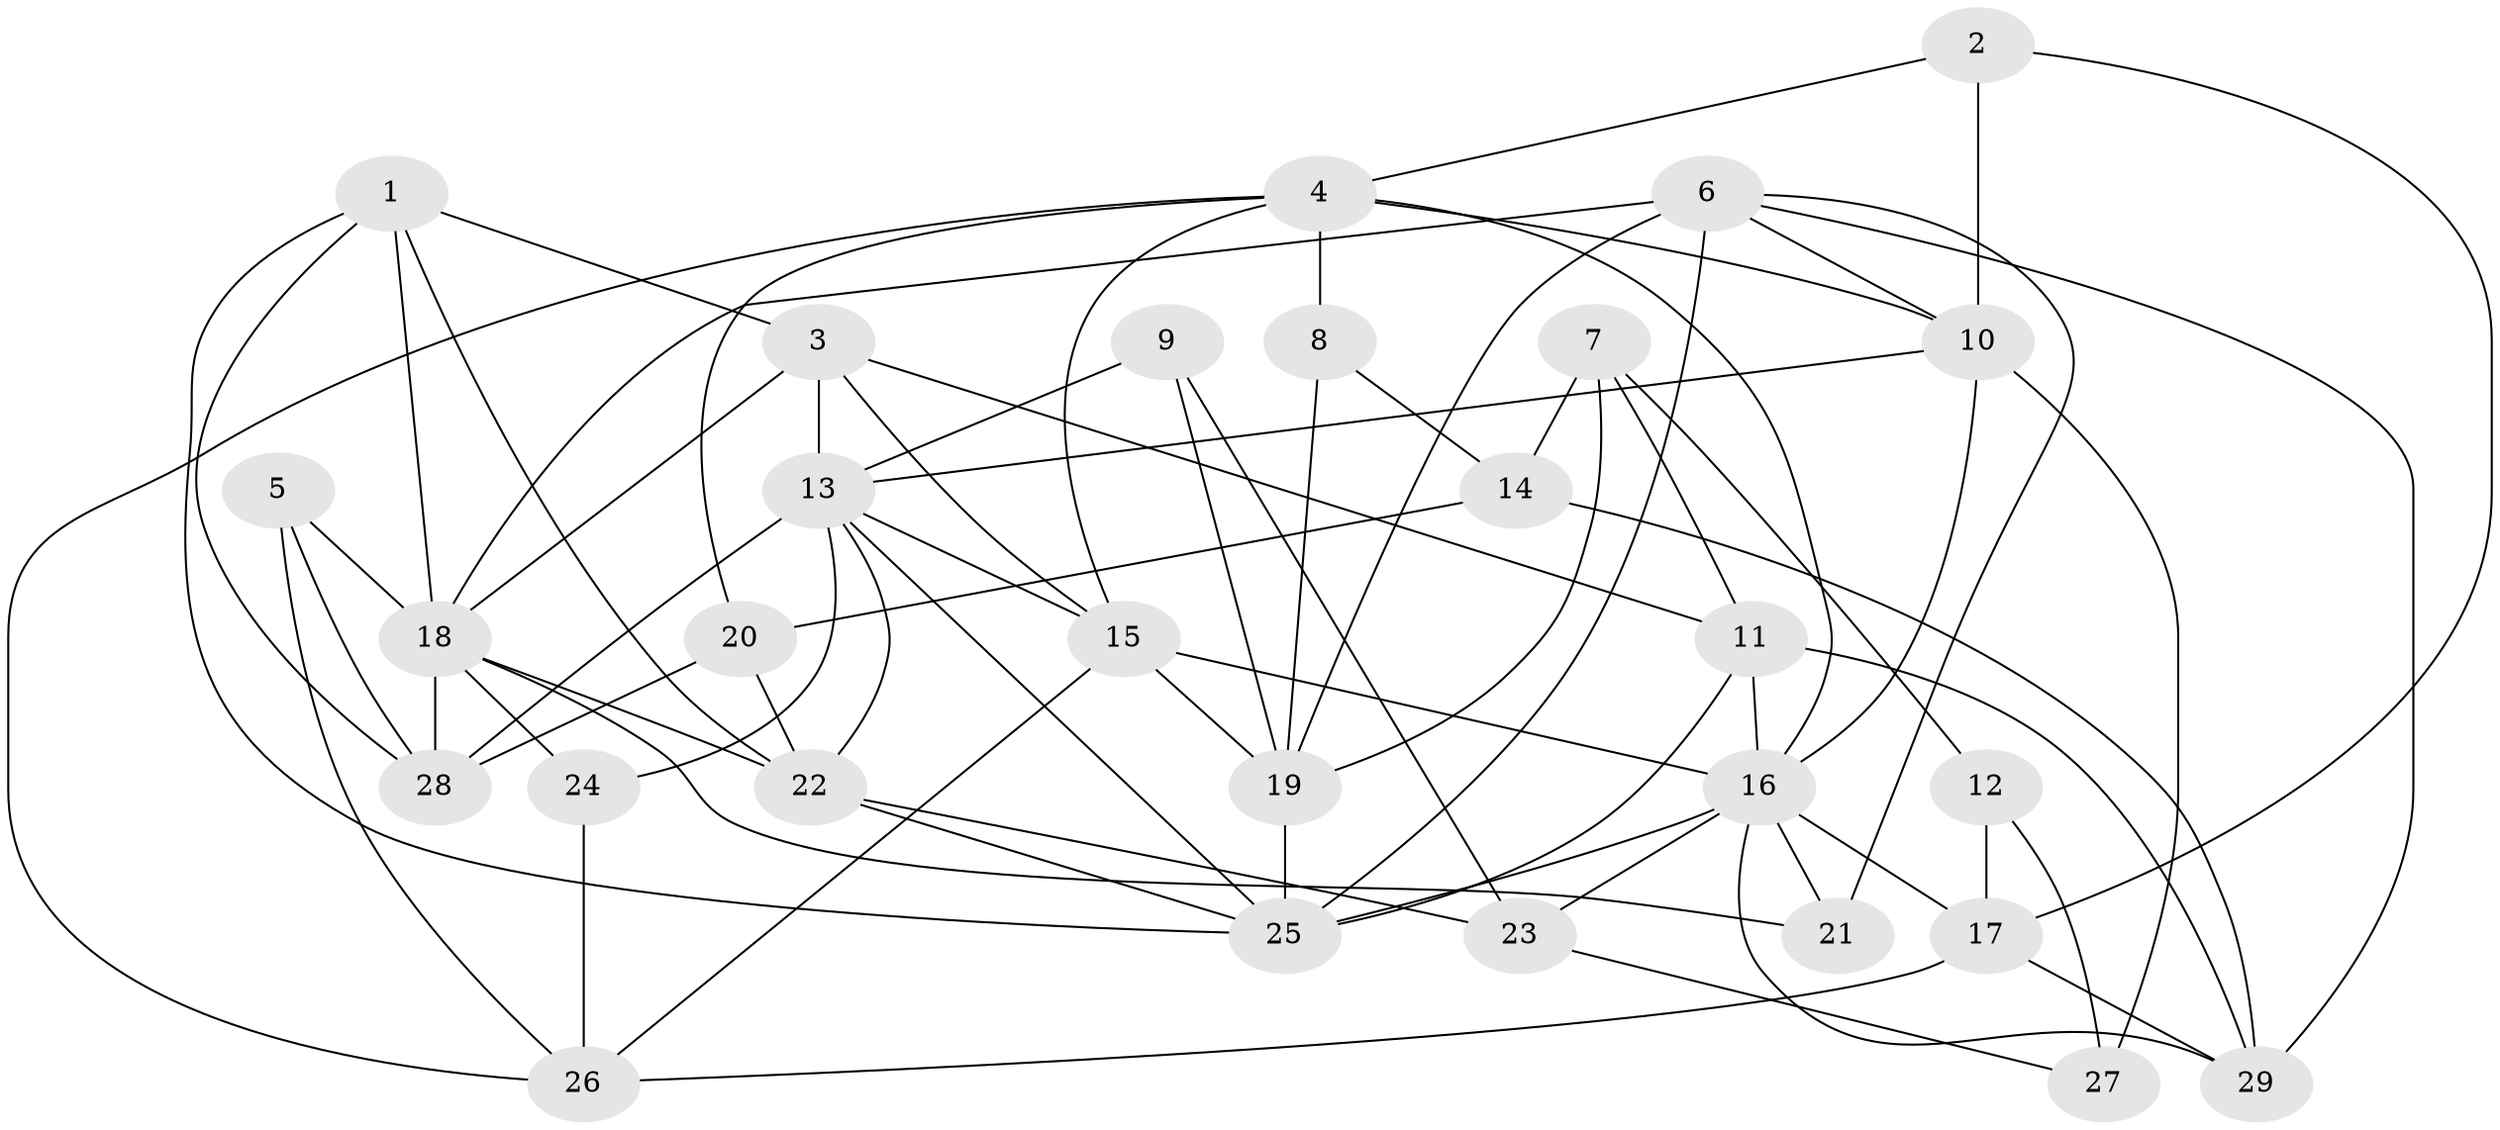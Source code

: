 // original degree distribution, {3: 0.3148148148148148, 6: 0.07407407407407407, 5: 0.2222222222222222, 4: 0.2222222222222222, 2: 0.1111111111111111, 7: 0.05555555555555555}
// Generated by graph-tools (version 1.1) at 2025/02/03/09/25 03:02:01]
// undirected, 29 vertices, 72 edges
graph export_dot {
graph [start="1"]
  node [color=gray90,style=filled];
  1;
  2;
  3;
  4;
  5;
  6;
  7;
  8;
  9;
  10;
  11;
  12;
  13;
  14;
  15;
  16;
  17;
  18;
  19;
  20;
  21;
  22;
  23;
  24;
  25;
  26;
  27;
  28;
  29;
  1 -- 3 [weight=1.0];
  1 -- 18 [weight=1.0];
  1 -- 22 [weight=1.0];
  1 -- 25 [weight=1.0];
  1 -- 28 [weight=1.0];
  2 -- 4 [weight=1.0];
  2 -- 10 [weight=1.0];
  2 -- 17 [weight=1.0];
  3 -- 11 [weight=1.0];
  3 -- 13 [weight=1.0];
  3 -- 15 [weight=1.0];
  3 -- 18 [weight=1.0];
  4 -- 8 [weight=1.0];
  4 -- 10 [weight=1.0];
  4 -- 15 [weight=1.0];
  4 -- 16 [weight=1.0];
  4 -- 20 [weight=1.0];
  4 -- 26 [weight=1.0];
  5 -- 18 [weight=1.0];
  5 -- 26 [weight=1.0];
  5 -- 28 [weight=2.0];
  6 -- 10 [weight=1.0];
  6 -- 18 [weight=2.0];
  6 -- 19 [weight=1.0];
  6 -- 21 [weight=1.0];
  6 -- 25 [weight=1.0];
  6 -- 29 [weight=1.0];
  7 -- 11 [weight=1.0];
  7 -- 12 [weight=1.0];
  7 -- 14 [weight=1.0];
  7 -- 19 [weight=1.0];
  8 -- 14 [weight=1.0];
  8 -- 19 [weight=2.0];
  9 -- 13 [weight=1.0];
  9 -- 19 [weight=1.0];
  9 -- 23 [weight=1.0];
  10 -- 13 [weight=1.0];
  10 -- 16 [weight=1.0];
  10 -- 27 [weight=2.0];
  11 -- 16 [weight=1.0];
  11 -- 25 [weight=1.0];
  11 -- 29 [weight=1.0];
  12 -- 17 [weight=1.0];
  12 -- 27 [weight=1.0];
  13 -- 15 [weight=1.0];
  13 -- 22 [weight=1.0];
  13 -- 24 [weight=1.0];
  13 -- 25 [weight=1.0];
  13 -- 28 [weight=1.0];
  14 -- 20 [weight=1.0];
  14 -- 29 [weight=2.0];
  15 -- 16 [weight=2.0];
  15 -- 19 [weight=1.0];
  15 -- 26 [weight=1.0];
  16 -- 17 [weight=2.0];
  16 -- 21 [weight=1.0];
  16 -- 23 [weight=1.0];
  16 -- 25 [weight=1.0];
  16 -- 29 [weight=2.0];
  17 -- 26 [weight=1.0];
  17 -- 29 [weight=1.0];
  18 -- 21 [weight=1.0];
  18 -- 22 [weight=1.0];
  18 -- 24 [weight=1.0];
  18 -- 28 [weight=1.0];
  19 -- 25 [weight=1.0];
  20 -- 22 [weight=2.0];
  20 -- 28 [weight=2.0];
  22 -- 23 [weight=1.0];
  22 -- 25 [weight=1.0];
  23 -- 27 [weight=1.0];
  24 -- 26 [weight=1.0];
}

